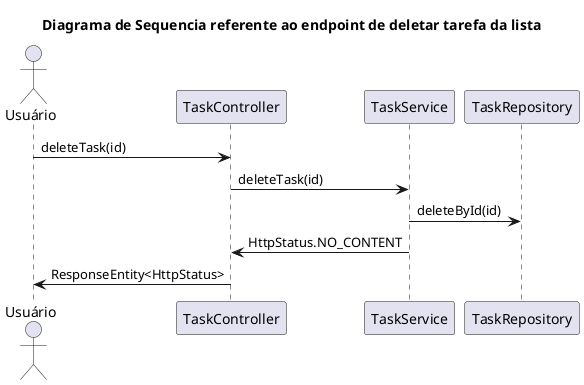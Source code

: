 @startuml deleteTask
title Diagrama de Sequencia referente ao endpoint de deletar tarefa da lista
actor Usuário
Usuário -> TaskController : deleteTask(id)
TaskController -> TaskService : deleteTask(id)
TaskService -> TaskRepository : deleteById(id)
TaskService -> TaskController : HttpStatus.NO_CONTENT
TaskController -> Usuário : ResponseEntity<HttpStatus>
@enduml
